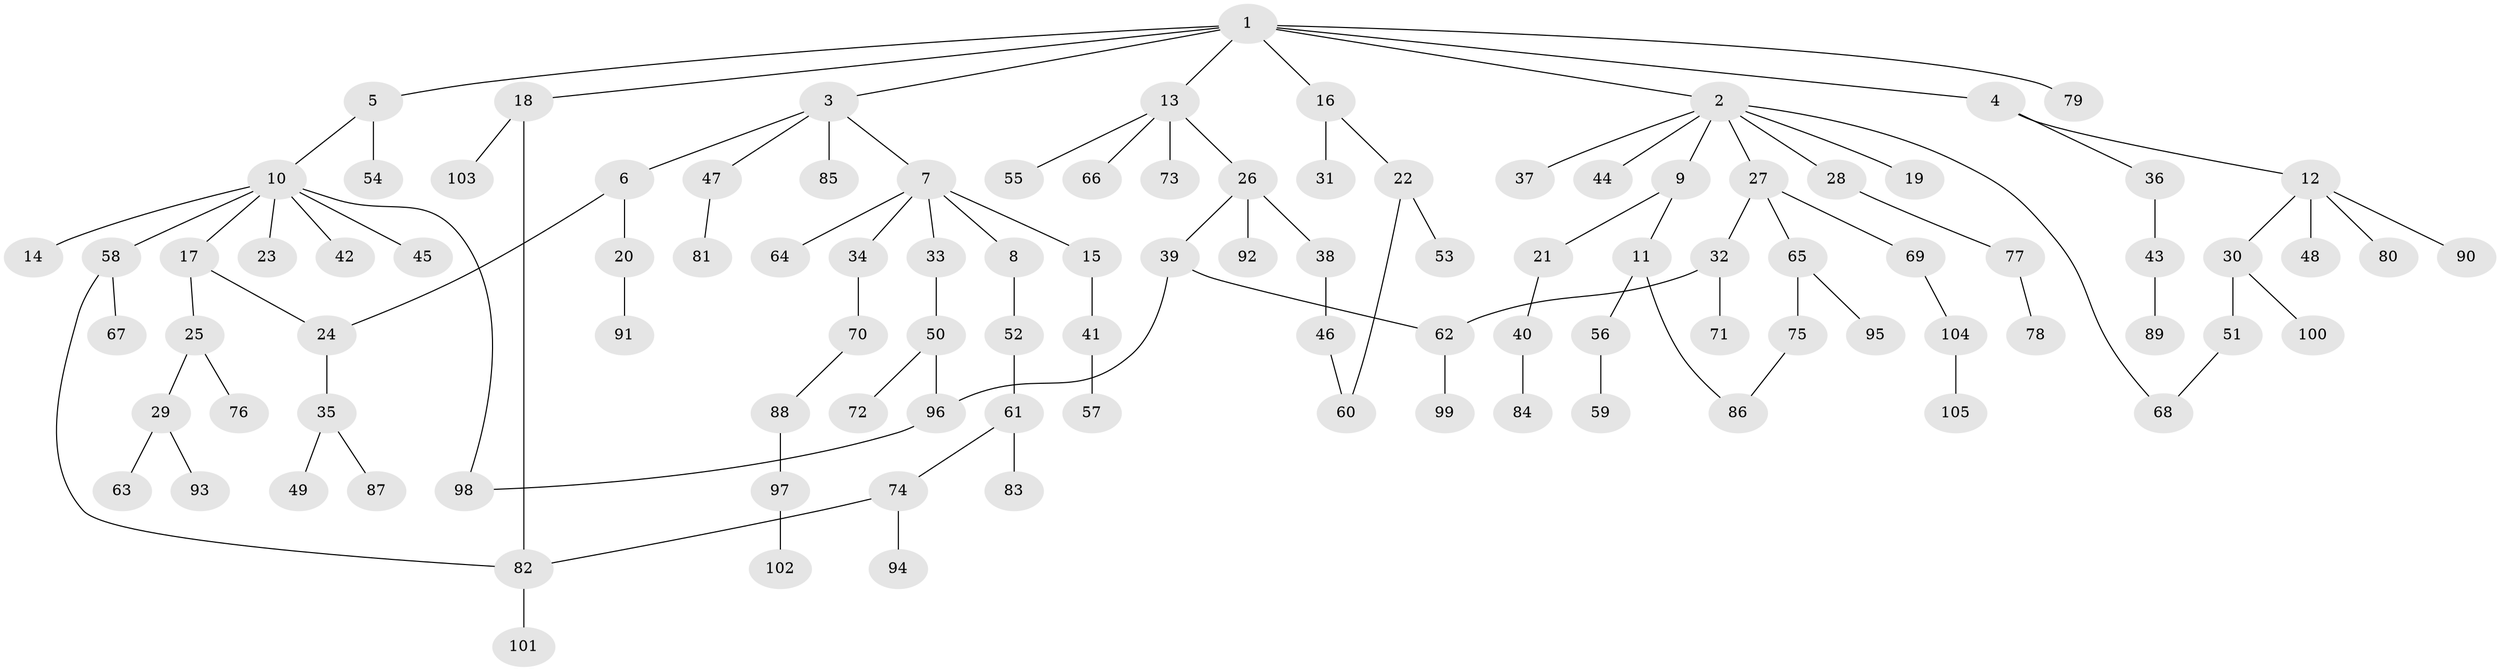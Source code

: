 // Generated by graph-tools (version 1.1) at 2025/41/03/09/25 04:41:36]
// undirected, 105 vertices, 113 edges
graph export_dot {
graph [start="1"]
  node [color=gray90,style=filled];
  1;
  2;
  3;
  4;
  5;
  6;
  7;
  8;
  9;
  10;
  11;
  12;
  13;
  14;
  15;
  16;
  17;
  18;
  19;
  20;
  21;
  22;
  23;
  24;
  25;
  26;
  27;
  28;
  29;
  30;
  31;
  32;
  33;
  34;
  35;
  36;
  37;
  38;
  39;
  40;
  41;
  42;
  43;
  44;
  45;
  46;
  47;
  48;
  49;
  50;
  51;
  52;
  53;
  54;
  55;
  56;
  57;
  58;
  59;
  60;
  61;
  62;
  63;
  64;
  65;
  66;
  67;
  68;
  69;
  70;
  71;
  72;
  73;
  74;
  75;
  76;
  77;
  78;
  79;
  80;
  81;
  82;
  83;
  84;
  85;
  86;
  87;
  88;
  89;
  90;
  91;
  92;
  93;
  94;
  95;
  96;
  97;
  98;
  99;
  100;
  101;
  102;
  103;
  104;
  105;
  1 -- 2;
  1 -- 3;
  1 -- 4;
  1 -- 5;
  1 -- 13;
  1 -- 16;
  1 -- 18;
  1 -- 79;
  2 -- 9;
  2 -- 19;
  2 -- 27;
  2 -- 28;
  2 -- 37;
  2 -- 44;
  2 -- 68;
  3 -- 6;
  3 -- 7;
  3 -- 47;
  3 -- 85;
  4 -- 12;
  4 -- 36;
  5 -- 10;
  5 -- 54;
  6 -- 20;
  6 -- 24;
  7 -- 8;
  7 -- 15;
  7 -- 33;
  7 -- 34;
  7 -- 64;
  8 -- 52;
  9 -- 11;
  9 -- 21;
  10 -- 14;
  10 -- 17;
  10 -- 23;
  10 -- 42;
  10 -- 45;
  10 -- 58;
  10 -- 98;
  11 -- 56;
  11 -- 86;
  12 -- 30;
  12 -- 48;
  12 -- 80;
  12 -- 90;
  13 -- 26;
  13 -- 55;
  13 -- 66;
  13 -- 73;
  15 -- 41;
  16 -- 22;
  16 -- 31;
  17 -- 24;
  17 -- 25;
  18 -- 103;
  18 -- 82;
  20 -- 91;
  21 -- 40;
  22 -- 53;
  22 -- 60;
  24 -- 35;
  25 -- 29;
  25 -- 76;
  26 -- 38;
  26 -- 39;
  26 -- 92;
  27 -- 32;
  27 -- 65;
  27 -- 69;
  28 -- 77;
  29 -- 63;
  29 -- 93;
  30 -- 51;
  30 -- 100;
  32 -- 71;
  32 -- 62;
  33 -- 50;
  34 -- 70;
  35 -- 49;
  35 -- 87;
  36 -- 43;
  38 -- 46;
  39 -- 62;
  39 -- 96;
  40 -- 84;
  41 -- 57;
  43 -- 89;
  46 -- 60;
  47 -- 81;
  50 -- 72;
  50 -- 96;
  51 -- 68;
  52 -- 61;
  56 -- 59;
  58 -- 67;
  58 -- 82;
  61 -- 74;
  61 -- 83;
  62 -- 99;
  65 -- 75;
  65 -- 95;
  69 -- 104;
  70 -- 88;
  74 -- 94;
  74 -- 82;
  75 -- 86;
  77 -- 78;
  82 -- 101;
  88 -- 97;
  96 -- 98;
  97 -- 102;
  104 -- 105;
}
